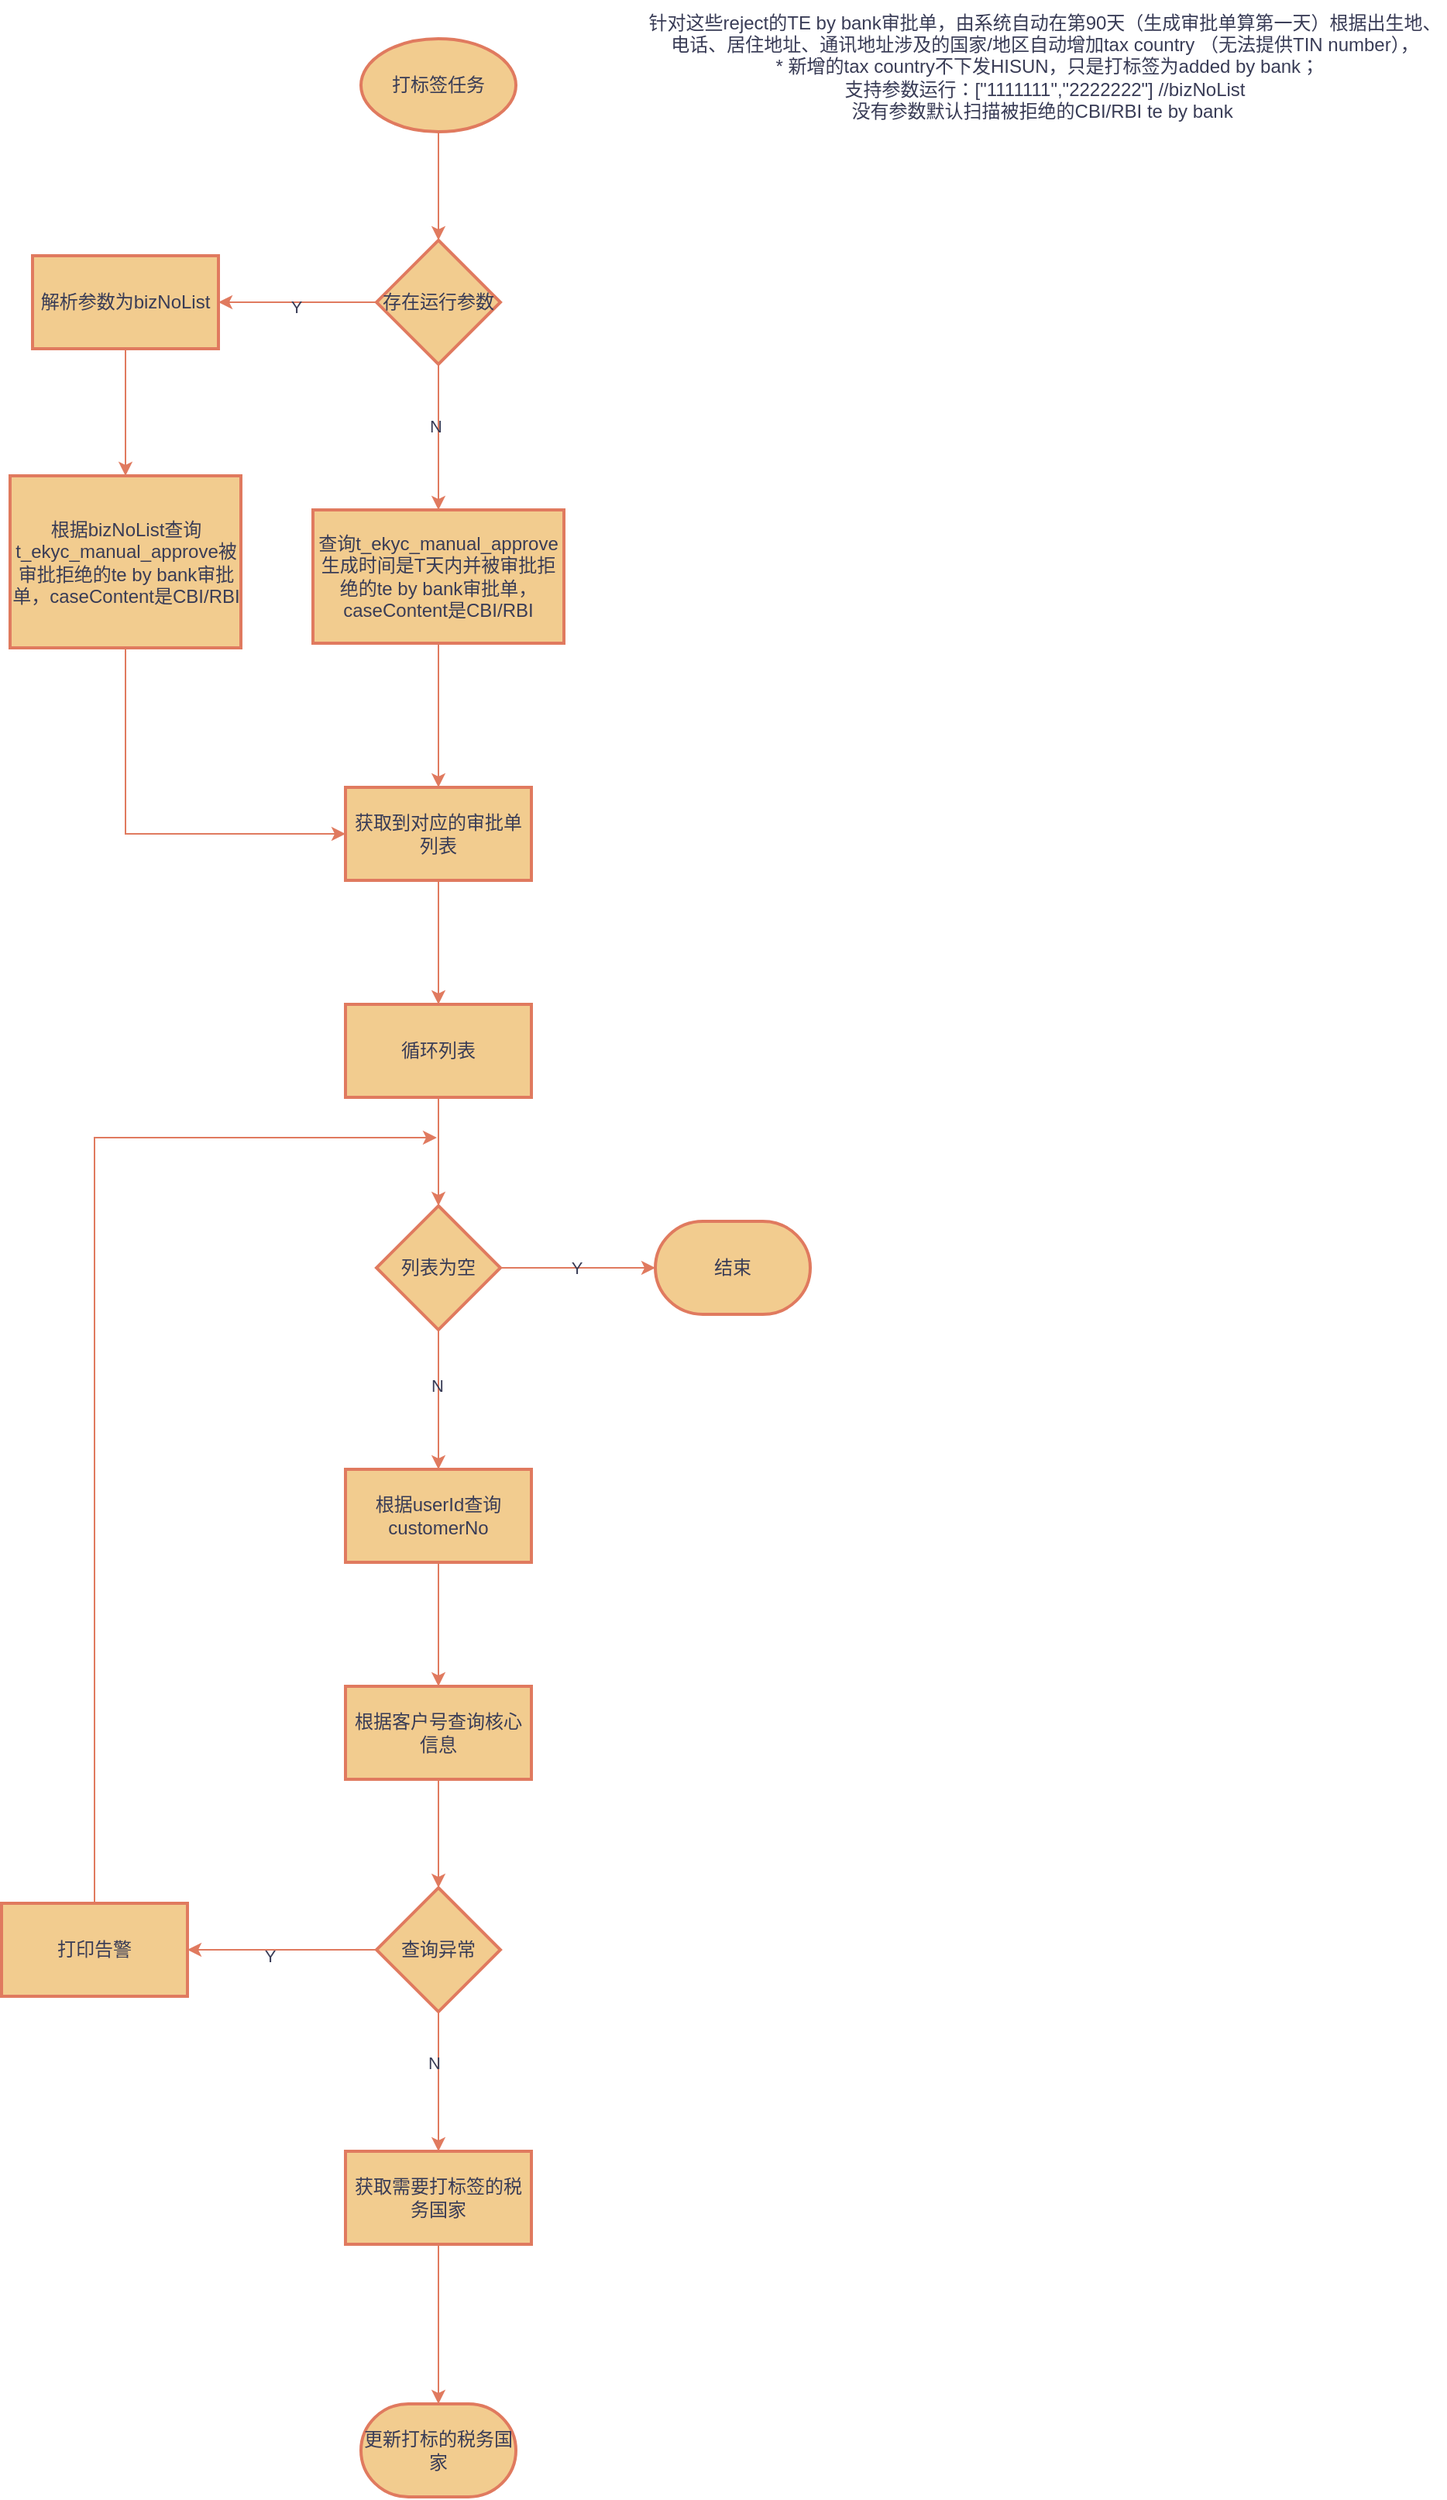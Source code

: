 <mxfile version="25.0.3">
  <diagram name="第 1 页" id="3Tj6N8ifsTY0XPeq51QG">
    <mxGraphModel dx="1434" dy="738" grid="0" gridSize="10" guides="1" tooltips="1" connect="1" arrows="1" fold="1" page="0" pageScale="1" pageWidth="827" pageHeight="1169" math="0" shadow="0">
      <root>
        <mxCell id="0" />
        <mxCell id="1" parent="0" />
        <mxCell id="jLiX_bE7_IBxJi5R2u_q-4" value="" style="edgeStyle=orthogonalEdgeStyle;rounded=0;orthogonalLoop=1;jettySize=auto;html=1;labelBackgroundColor=none;strokeColor=#E07A5F;fontColor=default;" edge="1" parent="1" source="jLiX_bE7_IBxJi5R2u_q-1" target="jLiX_bE7_IBxJi5R2u_q-3">
          <mxGeometry relative="1" as="geometry" />
        </mxCell>
        <mxCell id="jLiX_bE7_IBxJi5R2u_q-1" value="打标签任务" style="strokeWidth=2;html=1;shape=mxgraph.flowchart.start_1;whiteSpace=wrap;labelBackgroundColor=none;fillColor=#F2CC8F;strokeColor=#E07A5F;fontColor=#393C56;" vertex="1" parent="1">
          <mxGeometry x="275" y="112" width="100" height="60" as="geometry" />
        </mxCell>
        <mxCell id="jLiX_bE7_IBxJi5R2u_q-2" value="&lt;div&gt;针对这些reject的TE by bank审批单，由系统自动在第90天（生成审批单算第一天）根据出生地、电话、居住地址、通讯地址涉及的国家/地区自动增加tax country （无法提供TIN number），&lt;/div&gt;&lt;div&gt;&amp;nbsp;* 新增的tax country不下发HISUN，只是打标签为added by bank；&lt;/div&gt;&lt;div&gt;支持参数运行：[&quot;1111111&quot;,&quot;2222222&quot;] //bizNoList&lt;/div&gt;&lt;div&gt;没有参数默认扫描被拒绝的CBI/RBI te by bank&amp;nbsp;&lt;/div&gt;" style="text;html=1;align=center;verticalAlign=middle;whiteSpace=wrap;rounded=0;labelBackgroundColor=none;fontColor=#393C56;" vertex="1" parent="1">
          <mxGeometry x="458" y="87" width="517" height="85" as="geometry" />
        </mxCell>
        <mxCell id="jLiX_bE7_IBxJi5R2u_q-6" value="" style="edgeStyle=orthogonalEdgeStyle;rounded=0;orthogonalLoop=1;jettySize=auto;html=1;labelBackgroundColor=none;strokeColor=#E07A5F;fontColor=default;" edge="1" parent="1" source="jLiX_bE7_IBxJi5R2u_q-3" target="jLiX_bE7_IBxJi5R2u_q-5">
          <mxGeometry relative="1" as="geometry" />
        </mxCell>
        <mxCell id="jLiX_bE7_IBxJi5R2u_q-7" value="Y" style="edgeLabel;html=1;align=center;verticalAlign=middle;resizable=0;points=[];labelBackgroundColor=none;fontColor=#393C56;" vertex="1" connectable="0" parent="jLiX_bE7_IBxJi5R2u_q-6">
          <mxGeometry x="0.02" y="3" relative="1" as="geometry">
            <mxPoint as="offset" />
          </mxGeometry>
        </mxCell>
        <mxCell id="jLiX_bE7_IBxJi5R2u_q-9" value="" style="edgeStyle=orthogonalEdgeStyle;rounded=0;orthogonalLoop=1;jettySize=auto;html=1;labelBackgroundColor=none;strokeColor=#E07A5F;fontColor=default;" edge="1" parent="1" source="jLiX_bE7_IBxJi5R2u_q-3" target="jLiX_bE7_IBxJi5R2u_q-8">
          <mxGeometry relative="1" as="geometry" />
        </mxCell>
        <mxCell id="jLiX_bE7_IBxJi5R2u_q-10" value="N" style="edgeLabel;html=1;align=center;verticalAlign=middle;resizable=0;points=[];labelBackgroundColor=none;fontColor=#393C56;" vertex="1" connectable="0" parent="jLiX_bE7_IBxJi5R2u_q-9">
          <mxGeometry x="-0.149" y="-2" relative="1" as="geometry">
            <mxPoint as="offset" />
          </mxGeometry>
        </mxCell>
        <mxCell id="jLiX_bE7_IBxJi5R2u_q-3" value="存在运行参数" style="rhombus;whiteSpace=wrap;html=1;strokeWidth=2;labelBackgroundColor=none;fillColor=#F2CC8F;strokeColor=#E07A5F;fontColor=#393C56;" vertex="1" parent="1">
          <mxGeometry x="285" y="242" width="80" height="80" as="geometry" />
        </mxCell>
        <mxCell id="jLiX_bE7_IBxJi5R2u_q-14" value="" style="edgeStyle=orthogonalEdgeStyle;rounded=0;orthogonalLoop=1;jettySize=auto;html=1;labelBackgroundColor=none;strokeColor=#E07A5F;fontColor=default;" edge="1" parent="1" source="jLiX_bE7_IBxJi5R2u_q-5" target="jLiX_bE7_IBxJi5R2u_q-13">
          <mxGeometry relative="1" as="geometry" />
        </mxCell>
        <mxCell id="jLiX_bE7_IBxJi5R2u_q-5" value="解析参数为bizNoList" style="whiteSpace=wrap;html=1;strokeWidth=2;labelBackgroundColor=none;fillColor=#F2CC8F;strokeColor=#E07A5F;fontColor=#393C56;" vertex="1" parent="1">
          <mxGeometry x="63" y="252" width="120" height="60" as="geometry" />
        </mxCell>
        <mxCell id="jLiX_bE7_IBxJi5R2u_q-12" value="" style="edgeStyle=orthogonalEdgeStyle;rounded=0;orthogonalLoop=1;jettySize=auto;html=1;labelBackgroundColor=none;strokeColor=#E07A5F;fontColor=default;" edge="1" parent="1" source="jLiX_bE7_IBxJi5R2u_q-8" target="jLiX_bE7_IBxJi5R2u_q-11">
          <mxGeometry relative="1" as="geometry" />
        </mxCell>
        <mxCell id="jLiX_bE7_IBxJi5R2u_q-8" value="查询t_ekyc_manual_approve生成时间是T天内并被审批拒绝的te by bank审批单，caseContent是CBI/RBI" style="whiteSpace=wrap;html=1;strokeWidth=2;labelBackgroundColor=none;fillColor=#F2CC8F;strokeColor=#E07A5F;fontColor=#393C56;" vertex="1" parent="1">
          <mxGeometry x="244" y="416" width="162" height="86" as="geometry" />
        </mxCell>
        <mxCell id="jLiX_bE7_IBxJi5R2u_q-17" value="" style="edgeStyle=orthogonalEdgeStyle;rounded=0;orthogonalLoop=1;jettySize=auto;html=1;labelBackgroundColor=none;strokeColor=#E07A5F;fontColor=default;" edge="1" parent="1" source="jLiX_bE7_IBxJi5R2u_q-11" target="jLiX_bE7_IBxJi5R2u_q-16">
          <mxGeometry relative="1" as="geometry" />
        </mxCell>
        <mxCell id="jLiX_bE7_IBxJi5R2u_q-11" value="获取到对应的审批单列表" style="whiteSpace=wrap;html=1;strokeWidth=2;labelBackgroundColor=none;fillColor=#F2CC8F;strokeColor=#E07A5F;fontColor=#393C56;" vertex="1" parent="1">
          <mxGeometry x="265" y="595" width="120" height="60" as="geometry" />
        </mxCell>
        <mxCell id="jLiX_bE7_IBxJi5R2u_q-15" style="edgeStyle=orthogonalEdgeStyle;rounded=0;orthogonalLoop=1;jettySize=auto;html=1;exitX=0.5;exitY=1;exitDx=0;exitDy=0;entryX=0;entryY=0.5;entryDx=0;entryDy=0;labelBackgroundColor=none;strokeColor=#E07A5F;fontColor=default;" edge="1" parent="1" source="jLiX_bE7_IBxJi5R2u_q-13" target="jLiX_bE7_IBxJi5R2u_q-11">
          <mxGeometry relative="1" as="geometry" />
        </mxCell>
        <mxCell id="jLiX_bE7_IBxJi5R2u_q-13" value="根据bizNoList查询t_ekyc_manual_approve被审批拒绝的te by bank审批单，caseContent是CBI/RBI" style="whiteSpace=wrap;html=1;strokeWidth=2;labelBackgroundColor=none;fillColor=#F2CC8F;strokeColor=#E07A5F;fontColor=#393C56;" vertex="1" parent="1">
          <mxGeometry x="48.5" y="394" width="149" height="111" as="geometry" />
        </mxCell>
        <mxCell id="jLiX_bE7_IBxJi5R2u_q-19" value="" style="edgeStyle=orthogonalEdgeStyle;rounded=0;orthogonalLoop=1;jettySize=auto;html=1;labelBackgroundColor=none;strokeColor=#E07A5F;fontColor=default;" edge="1" parent="1" source="jLiX_bE7_IBxJi5R2u_q-16" target="jLiX_bE7_IBxJi5R2u_q-18">
          <mxGeometry relative="1" as="geometry" />
        </mxCell>
        <mxCell id="jLiX_bE7_IBxJi5R2u_q-16" value="循环列表" style="whiteSpace=wrap;html=1;strokeWidth=2;labelBackgroundColor=none;fillColor=#F2CC8F;strokeColor=#E07A5F;fontColor=#393C56;" vertex="1" parent="1">
          <mxGeometry x="265" y="735" width="120" height="60" as="geometry" />
        </mxCell>
        <mxCell id="jLiX_bE7_IBxJi5R2u_q-24" value="" style="edgeStyle=orthogonalEdgeStyle;rounded=0;orthogonalLoop=1;jettySize=auto;html=1;labelBackgroundColor=none;strokeColor=#E07A5F;fontColor=default;" edge="1" parent="1" source="jLiX_bE7_IBxJi5R2u_q-18" target="jLiX_bE7_IBxJi5R2u_q-23">
          <mxGeometry relative="1" as="geometry" />
        </mxCell>
        <mxCell id="jLiX_bE7_IBxJi5R2u_q-25" value="N" style="edgeLabel;html=1;align=center;verticalAlign=middle;resizable=0;points=[];labelBackgroundColor=none;fontColor=#393C56;" vertex="1" connectable="0" parent="jLiX_bE7_IBxJi5R2u_q-24">
          <mxGeometry x="-0.2" y="-1" relative="1" as="geometry">
            <mxPoint as="offset" />
          </mxGeometry>
        </mxCell>
        <mxCell id="jLiX_bE7_IBxJi5R2u_q-18" value="列表为空" style="rhombus;whiteSpace=wrap;html=1;strokeWidth=2;labelBackgroundColor=none;fillColor=#F2CC8F;strokeColor=#E07A5F;fontColor=#393C56;" vertex="1" parent="1">
          <mxGeometry x="285" y="865" width="80" height="80" as="geometry" />
        </mxCell>
        <mxCell id="jLiX_bE7_IBxJi5R2u_q-20" value="结束" style="strokeWidth=2;html=1;shape=mxgraph.flowchart.terminator;whiteSpace=wrap;labelBackgroundColor=none;fillColor=#F2CC8F;strokeColor=#E07A5F;fontColor=#393C56;" vertex="1" parent="1">
          <mxGeometry x="465" y="875" width="100" height="60" as="geometry" />
        </mxCell>
        <mxCell id="jLiX_bE7_IBxJi5R2u_q-21" style="edgeStyle=orthogonalEdgeStyle;rounded=0;orthogonalLoop=1;jettySize=auto;html=1;exitX=1;exitY=0.5;exitDx=0;exitDy=0;entryX=0;entryY=0.5;entryDx=0;entryDy=0;entryPerimeter=0;labelBackgroundColor=none;strokeColor=#E07A5F;fontColor=default;" edge="1" parent="1" source="jLiX_bE7_IBxJi5R2u_q-18" target="jLiX_bE7_IBxJi5R2u_q-20">
          <mxGeometry relative="1" as="geometry" />
        </mxCell>
        <mxCell id="jLiX_bE7_IBxJi5R2u_q-22" value="Y" style="edgeLabel;html=1;align=center;verticalAlign=middle;resizable=0;points=[];labelBackgroundColor=none;fontColor=#393C56;" vertex="1" connectable="0" parent="jLiX_bE7_IBxJi5R2u_q-21">
          <mxGeometry x="-0.02" relative="1" as="geometry">
            <mxPoint as="offset" />
          </mxGeometry>
        </mxCell>
        <mxCell id="jLiX_bE7_IBxJi5R2u_q-27" value="" style="edgeStyle=orthogonalEdgeStyle;rounded=0;orthogonalLoop=1;jettySize=auto;html=1;labelBackgroundColor=none;strokeColor=#E07A5F;fontColor=default;" edge="1" parent="1" source="jLiX_bE7_IBxJi5R2u_q-23" target="jLiX_bE7_IBxJi5R2u_q-26">
          <mxGeometry relative="1" as="geometry" />
        </mxCell>
        <mxCell id="jLiX_bE7_IBxJi5R2u_q-23" value="根据userId查询customerNo" style="whiteSpace=wrap;html=1;strokeWidth=2;labelBackgroundColor=none;fillColor=#F2CC8F;strokeColor=#E07A5F;fontColor=#393C56;" vertex="1" parent="1">
          <mxGeometry x="265" y="1035" width="120" height="60" as="geometry" />
        </mxCell>
        <mxCell id="jLiX_bE7_IBxJi5R2u_q-29" value="" style="edgeStyle=orthogonalEdgeStyle;rounded=0;orthogonalLoop=1;jettySize=auto;html=1;labelBackgroundColor=none;strokeColor=#E07A5F;fontColor=default;" edge="1" parent="1" source="jLiX_bE7_IBxJi5R2u_q-26" target="jLiX_bE7_IBxJi5R2u_q-28">
          <mxGeometry relative="1" as="geometry" />
        </mxCell>
        <mxCell id="jLiX_bE7_IBxJi5R2u_q-26" value="根据客户号查询核心信息" style="whiteSpace=wrap;html=1;strokeWidth=2;labelBackgroundColor=none;fillColor=#F2CC8F;strokeColor=#E07A5F;fontColor=#393C56;" vertex="1" parent="1">
          <mxGeometry x="265" y="1175" width="120" height="60" as="geometry" />
        </mxCell>
        <mxCell id="jLiX_bE7_IBxJi5R2u_q-31" value="" style="edgeStyle=orthogonalEdgeStyle;rounded=0;orthogonalLoop=1;jettySize=auto;html=1;labelBackgroundColor=none;strokeColor=#E07A5F;fontColor=default;" edge="1" parent="1" source="jLiX_bE7_IBxJi5R2u_q-28" target="jLiX_bE7_IBxJi5R2u_q-30">
          <mxGeometry relative="1" as="geometry" />
        </mxCell>
        <mxCell id="jLiX_bE7_IBxJi5R2u_q-32" value="Y" style="edgeLabel;html=1;align=center;verticalAlign=middle;resizable=0;points=[];labelBackgroundColor=none;fontColor=#393C56;" vertex="1" connectable="0" parent="jLiX_bE7_IBxJi5R2u_q-31">
          <mxGeometry x="0.133" y="4" relative="1" as="geometry">
            <mxPoint as="offset" />
          </mxGeometry>
        </mxCell>
        <mxCell id="jLiX_bE7_IBxJi5R2u_q-35" value="" style="edgeStyle=orthogonalEdgeStyle;rounded=0;orthogonalLoop=1;jettySize=auto;html=1;labelBackgroundColor=none;strokeColor=#E07A5F;fontColor=default;" edge="1" parent="1" source="jLiX_bE7_IBxJi5R2u_q-28" target="jLiX_bE7_IBxJi5R2u_q-34">
          <mxGeometry relative="1" as="geometry" />
        </mxCell>
        <mxCell id="jLiX_bE7_IBxJi5R2u_q-36" value="N" style="edgeLabel;html=1;align=center;verticalAlign=middle;resizable=0;points=[];labelBackgroundColor=none;fontColor=#393C56;" vertex="1" connectable="0" parent="jLiX_bE7_IBxJi5R2u_q-35">
          <mxGeometry x="-0.267" y="-3" relative="1" as="geometry">
            <mxPoint as="offset" />
          </mxGeometry>
        </mxCell>
        <mxCell id="jLiX_bE7_IBxJi5R2u_q-28" value="查询异常" style="rhombus;whiteSpace=wrap;html=1;strokeWidth=2;labelBackgroundColor=none;fillColor=#F2CC8F;strokeColor=#E07A5F;fontColor=#393C56;" vertex="1" parent="1">
          <mxGeometry x="285" y="1305" width="80" height="80" as="geometry" />
        </mxCell>
        <mxCell id="jLiX_bE7_IBxJi5R2u_q-33" style="edgeStyle=orthogonalEdgeStyle;rounded=0;orthogonalLoop=1;jettySize=auto;html=1;exitX=0.5;exitY=0;exitDx=0;exitDy=0;labelBackgroundColor=none;strokeColor=#E07A5F;fontColor=default;" edge="1" parent="1" source="jLiX_bE7_IBxJi5R2u_q-30">
          <mxGeometry relative="1" as="geometry">
            <mxPoint x="324" y="821" as="targetPoint" />
            <Array as="points">
              <mxPoint x="103" y="821" />
            </Array>
          </mxGeometry>
        </mxCell>
        <mxCell id="jLiX_bE7_IBxJi5R2u_q-30" value="打印告警" style="whiteSpace=wrap;html=1;strokeWidth=2;labelBackgroundColor=none;fillColor=#F2CC8F;strokeColor=#E07A5F;fontColor=#393C56;" vertex="1" parent="1">
          <mxGeometry x="43" y="1315" width="120" height="60" as="geometry" />
        </mxCell>
        <mxCell id="jLiX_bE7_IBxJi5R2u_q-40" style="edgeStyle=orthogonalEdgeStyle;rounded=0;orthogonalLoop=1;jettySize=auto;html=1;exitX=0.5;exitY=1;exitDx=0;exitDy=0;labelBackgroundColor=none;strokeColor=#E07A5F;fontColor=default;" edge="1" parent="1" source="jLiX_bE7_IBxJi5R2u_q-34" target="jLiX_bE7_IBxJi5R2u_q-39">
          <mxGeometry relative="1" as="geometry" />
        </mxCell>
        <mxCell id="jLiX_bE7_IBxJi5R2u_q-34" value="获取需要打标签的税务国家" style="whiteSpace=wrap;html=1;strokeWidth=2;labelBackgroundColor=none;fillColor=#F2CC8F;strokeColor=#E07A5F;fontColor=#393C56;" vertex="1" parent="1">
          <mxGeometry x="265" y="1475" width="120" height="60" as="geometry" />
        </mxCell>
        <mxCell id="jLiX_bE7_IBxJi5R2u_q-39" value="更新打标的税务国家" style="strokeWidth=2;html=1;shape=mxgraph.flowchart.terminator;whiteSpace=wrap;labelBackgroundColor=none;fillColor=#F2CC8F;strokeColor=#E07A5F;fontColor=#393C56;" vertex="1" parent="1">
          <mxGeometry x="275" y="1638" width="100" height="60" as="geometry" />
        </mxCell>
      </root>
    </mxGraphModel>
  </diagram>
</mxfile>
